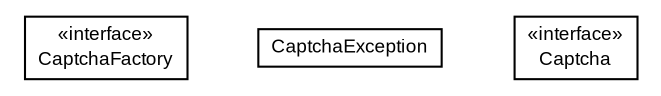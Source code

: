 #!/usr/local/bin/dot
#
# Class diagram 
# Generated by UmlGraph version 4.6 (http://www.spinellis.gr/sw/umlgraph)
#

digraph G {
	edge [fontname="arial",fontsize=10,labelfontname="arial",labelfontsize=10];
	node [fontname="arial",fontsize=10,shape=plaintext];
	// com.octo.captcha.CaptchaFactory
	c0 [label=<<table border="0" cellborder="1" cellspacing="0" cellpadding="2" port="p" href="./CaptchaFactory.html">
		<tr><td><table border="0" cellspacing="0" cellpadding="1">
			<tr><td> &laquo;interface&raquo; </td></tr>
			<tr><td> CaptchaFactory </td></tr>
		</table></td></tr>
		</table>>, fontname="arial", fontcolor="black", fontsize=9.0];
	// com.octo.captcha.CaptchaException
	c1 [label=<<table border="0" cellborder="1" cellspacing="0" cellpadding="2" port="p" href="./CaptchaException.html">
		<tr><td><table border="0" cellspacing="0" cellpadding="1">
			<tr><td> CaptchaException </td></tr>
		</table></td></tr>
		</table>>, fontname="arial", fontcolor="black", fontsize=9.0];
	// com.octo.captcha.Captcha
	c2 [label=<<table border="0" cellborder="1" cellspacing="0" cellpadding="2" port="p" href="./Captcha.html">
		<tr><td><table border="0" cellspacing="0" cellpadding="1">
			<tr><td> &laquo;interface&raquo; </td></tr>
			<tr><td> Captcha </td></tr>
		</table></td></tr>
		</table>>, fontname="arial", fontcolor="black", fontsize=9.0];
}

